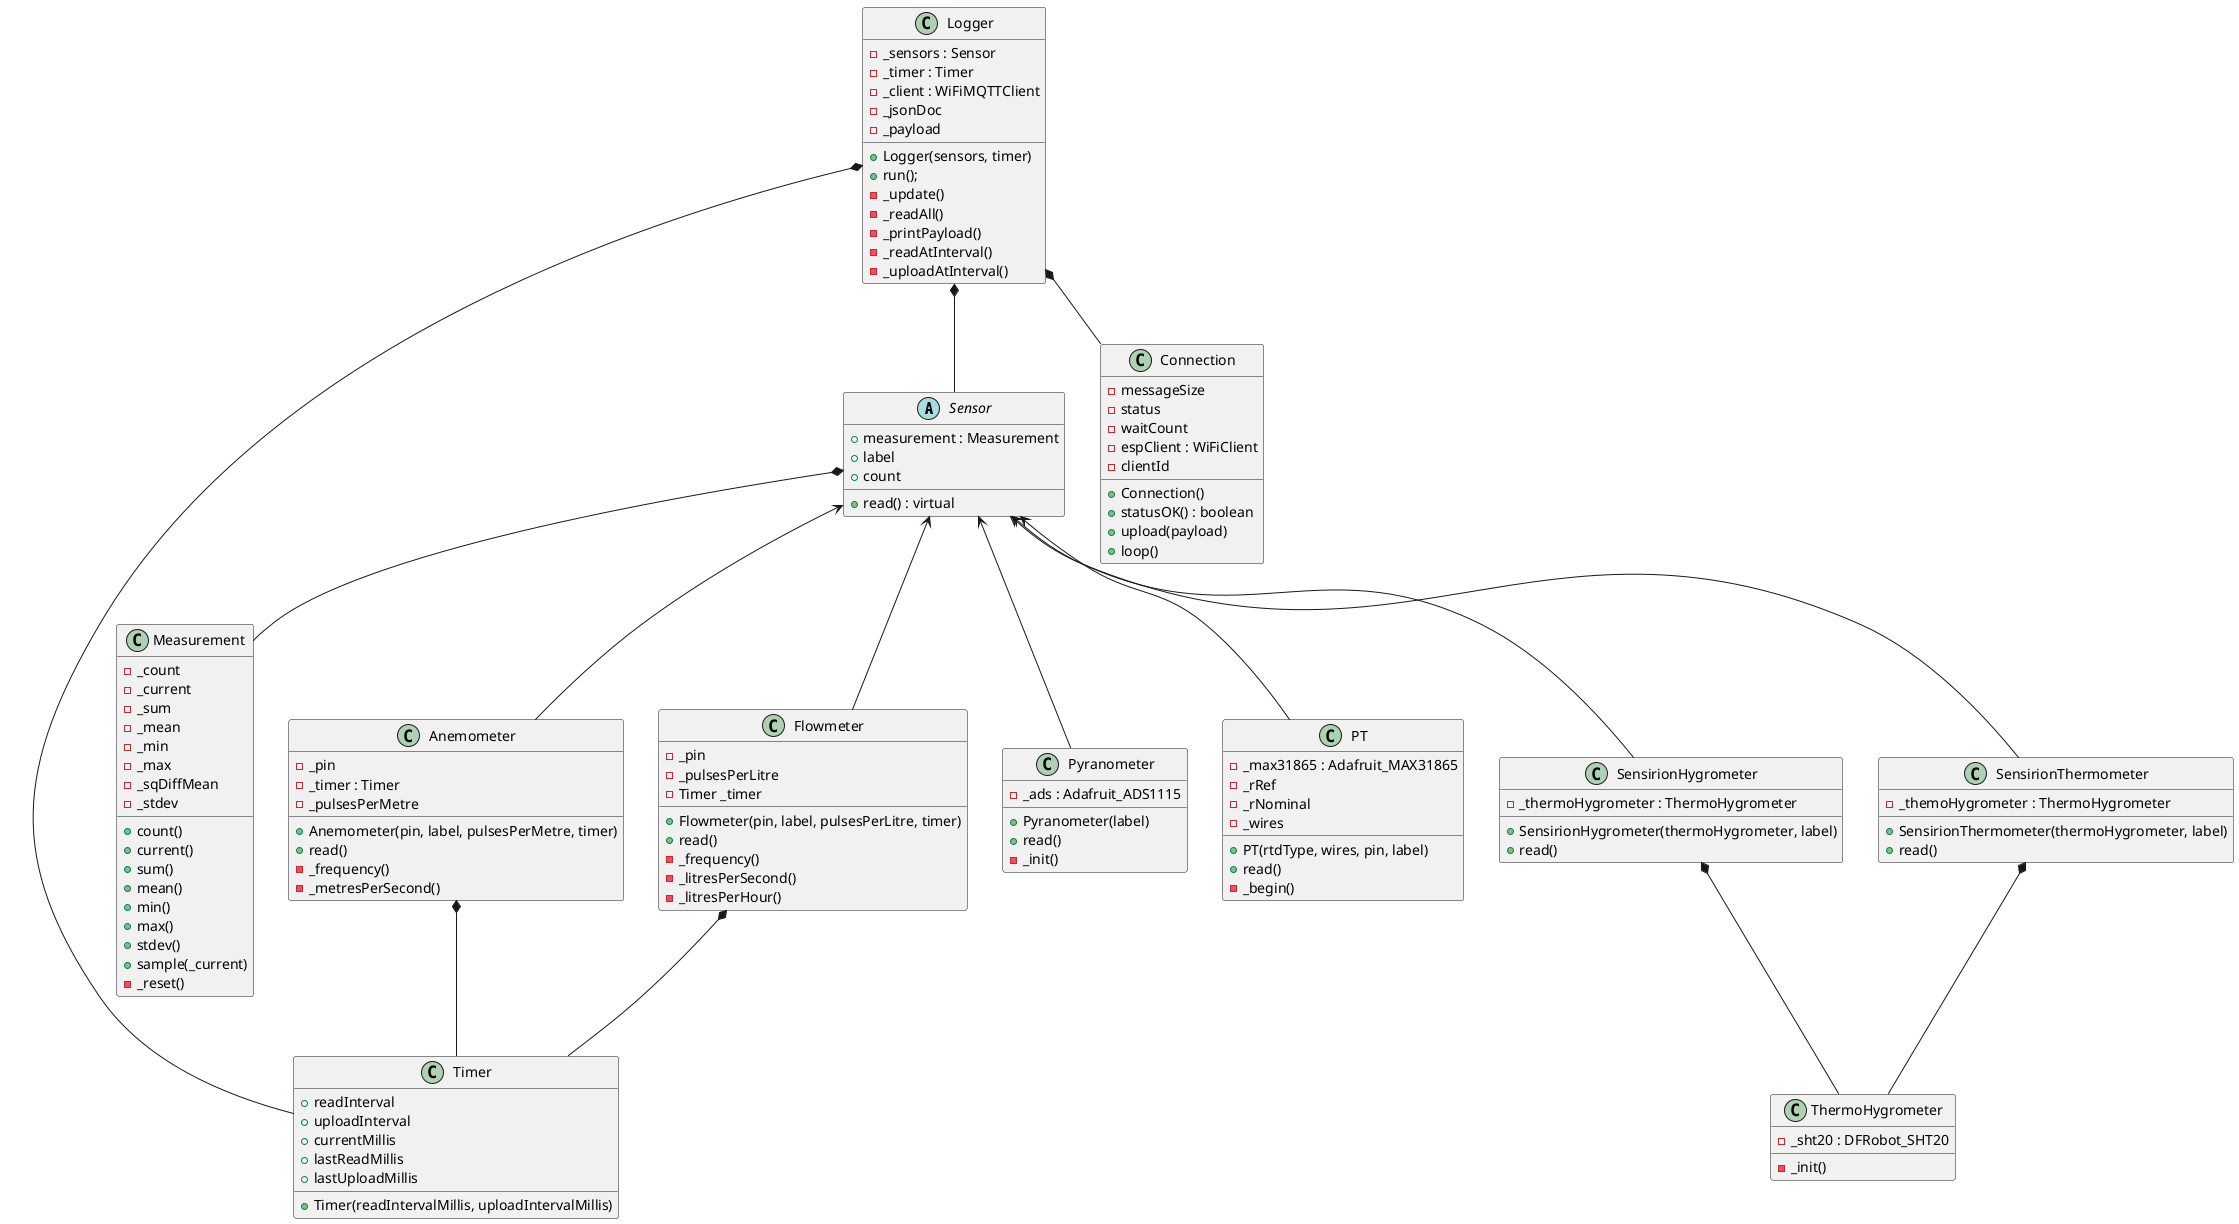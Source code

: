 @startuml
'Solar-logger class diagram'

class Sensor{
    + read() : virtual
    + measurement : Measurement
    + label
    + count
}

class Measurement{
    - _count
    - _current
    - _sum
    - _mean
    - _min
    - _max
    - _sqDiffMean
    - _stdev
    + count()
    + current()
    + sum()
    + mean()
    + min()
    + max()
    + stdev()
    + sample(_current)
    - _reset()
}

class Timer{
    + Timer(readIntervalMillis, uploadIntervalMillis)
    + readInterval
    + uploadInterval
    + currentMillis
    + lastReadMillis
    + lastUploadMillis
}

class Anemometer
{
    + Anemometer(pin, label, pulsesPerMetre, timer)
    + read()
    - _pin
    - _timer : Timer
    - _pulsesPerMetre
    - _frequency()
    - _metresPerSecond()
}

class Flowmeter
{
    + Flowmeter(pin, label, pulsesPerLitre, timer)
    + read()
    - _pin
    - _pulsesPerLitre
    - Timer _timer
    - _frequency()
    - _litresPerSecond()
    - _litresPerHour()
}

class Pyranometer{
    + Pyranometer(label)
    + read()
    - _ads : Adafruit_ADS1115
    - _init()
}

class PT{
    + PT(rtdType, wires, pin, label)
    + read()
    -_max31865 : Adafruit_MAX31865
    - _rRef
    - _rNominal
    - _wires
    - _begin()
}

class ThermoHygrometer{
    - _sht20 : DFRobot_SHT20
    - _init()
}

class SensirionHygrometer{
    + SensirionHygrometer(thermoHygrometer, label)
    + read()
    - _thermoHygrometer : ThermoHygrometer
}

class SensirionThermometer{
    + SensirionThermometer(thermoHygrometer, label)
    + read()
    - _themoHygrometer : ThermoHygrometer
}

class Connection{
    + Connection()
    + statusOK() : boolean
    + upload(payload)
    + loop()
    - messageSize
    - status
    - waitCount
    - espClient : WiFiClient
    - clientId
}

class Logger{
    + Logger(sensors, timer)
    + run();
    - _sensors : Sensor
    - _timer : Timer
    - _client : WiFiMQTTClient
    - _jsonDoc
    - _payload
    - _update()
    - _readAll()
    - _printPayload()
    - _readAtInterval()
    - _uploadAtInterval()
}

abstract Sensor
Sensor *-- Measurement
Sensor <-- Anemometer
Sensor <-- Flowmeter
Sensor <-- Pyranometer
Sensor <-- PT
Sensor <-- SensirionThermometer
Sensor <-- SensirionHygrometer
Anemometer *-- Timer
Flowmeter *-- Timer
SensirionHygrometer *-- ThermoHygrometer
SensirionThermometer *-- ThermoHygrometer

Logger *-- Sensor
Logger *-- Timer
Logger *-- Connection

@enduml